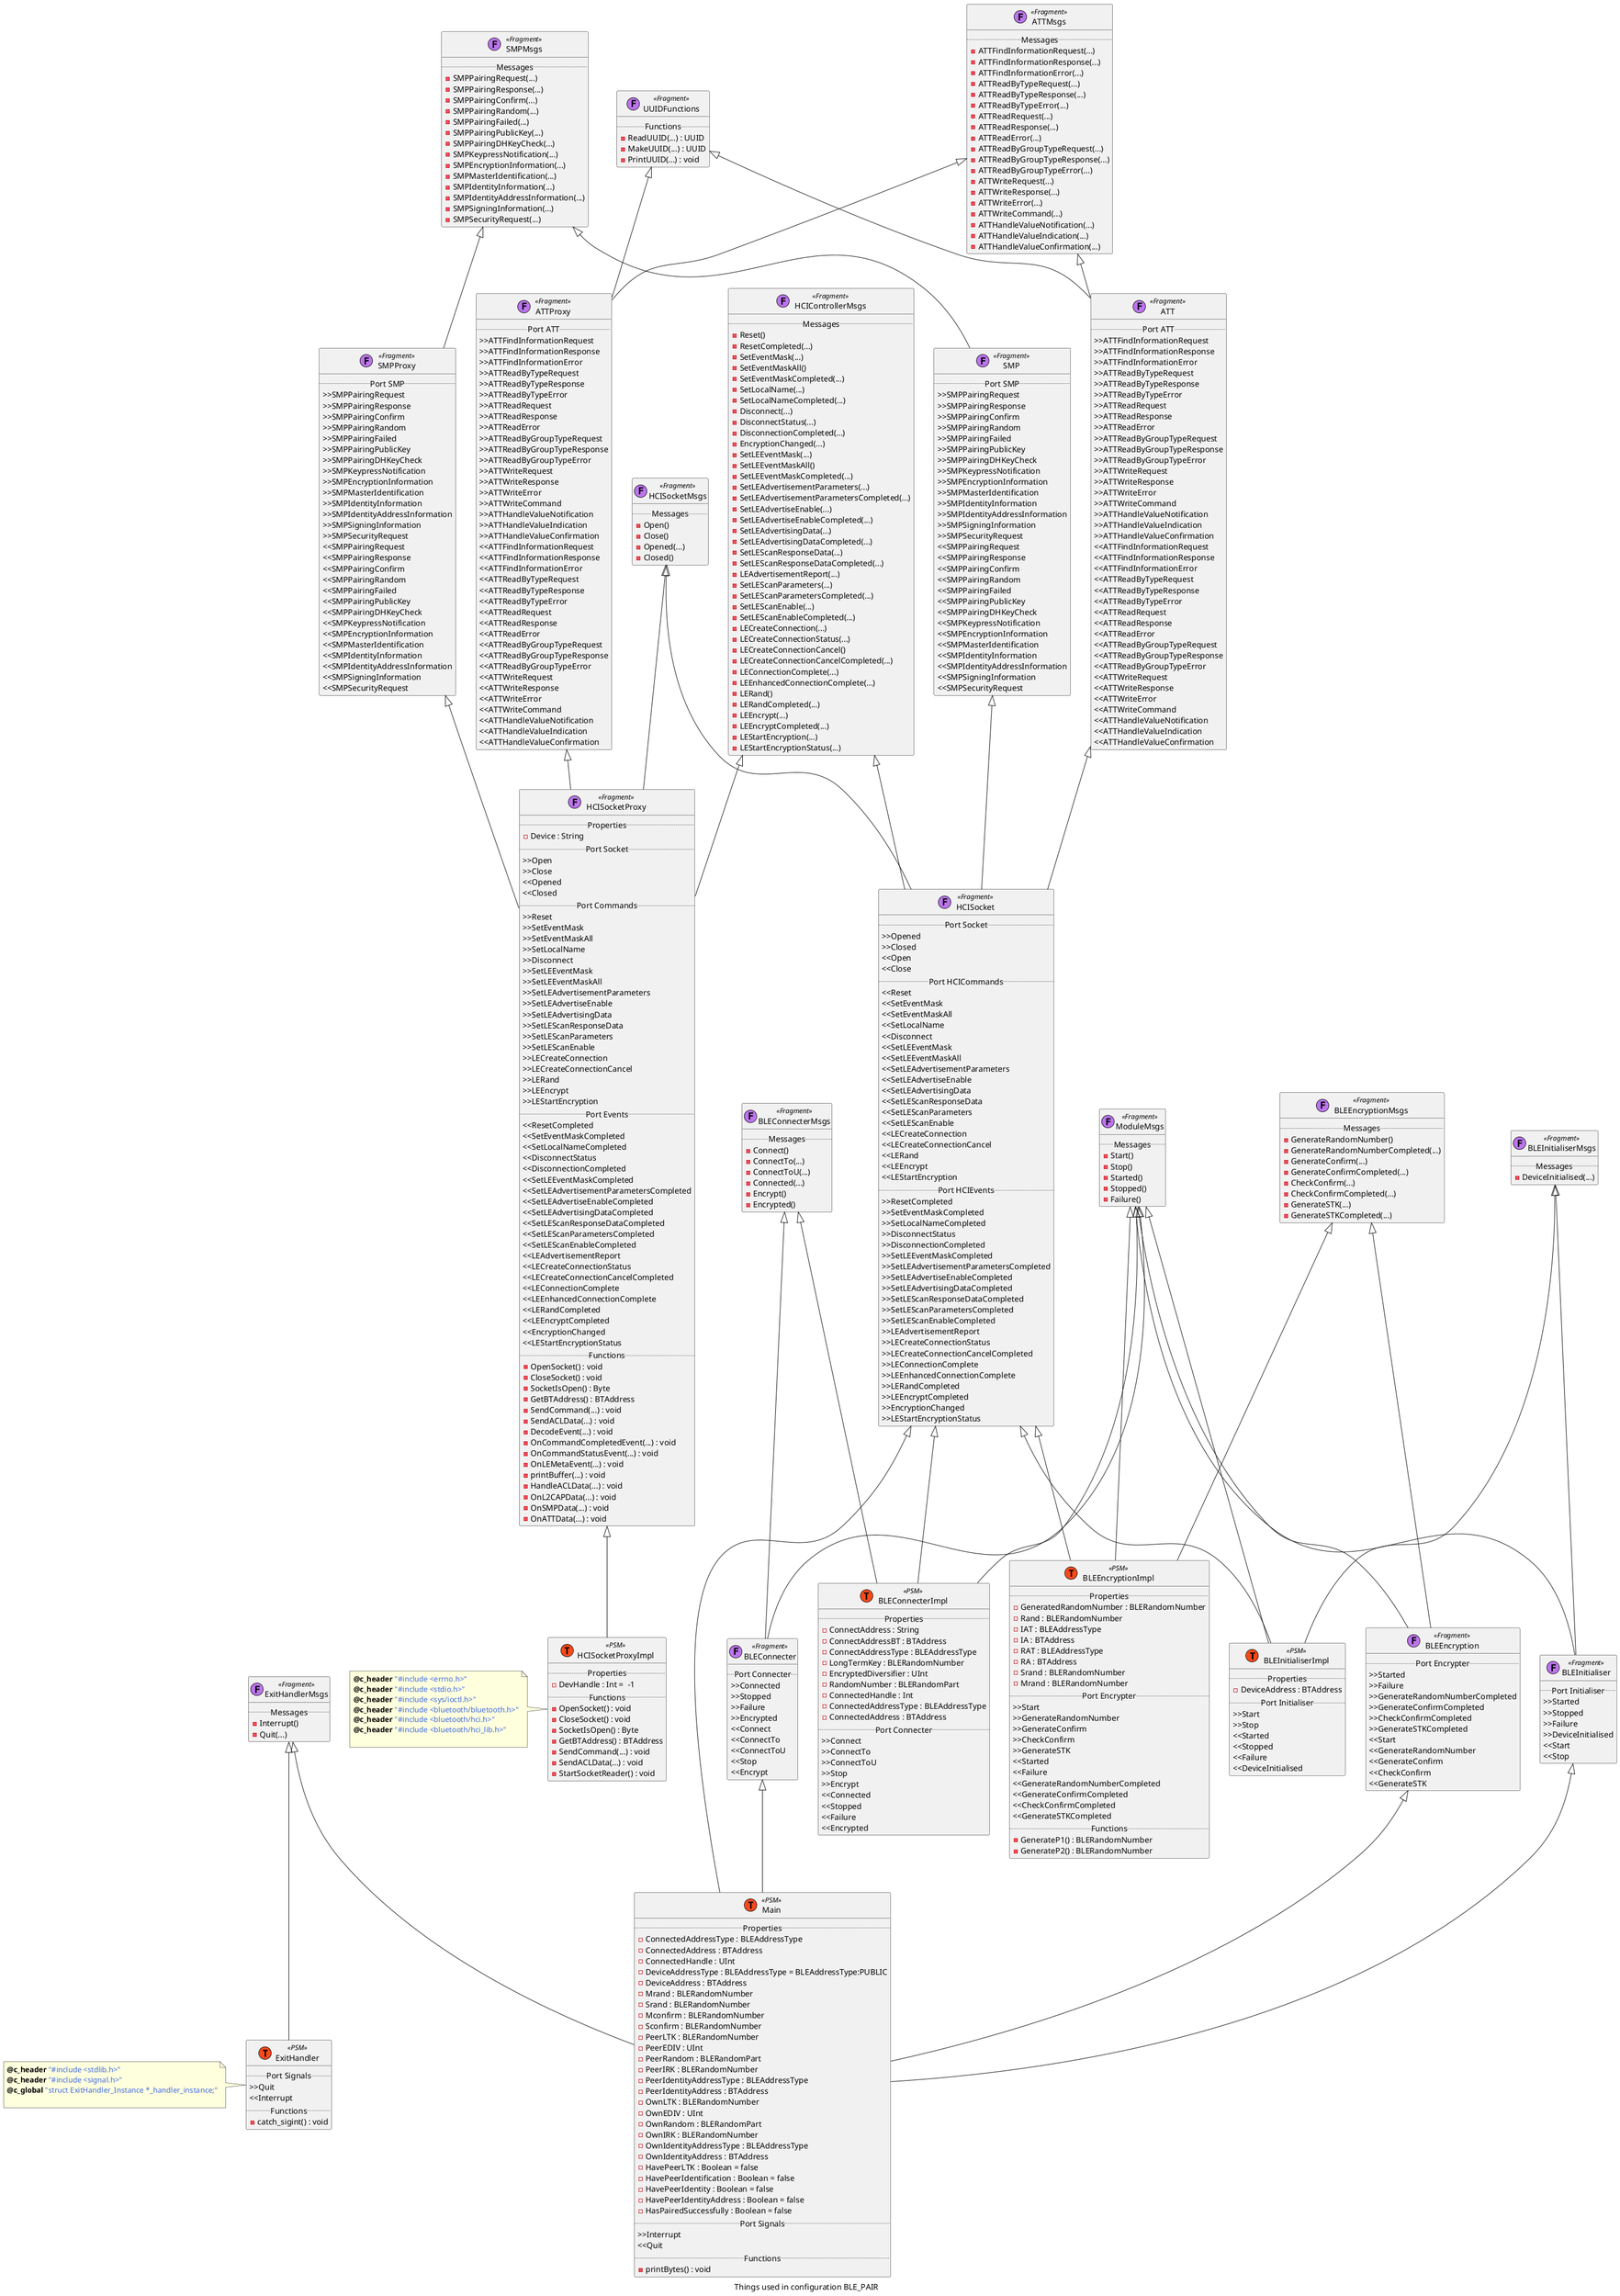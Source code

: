 @startuml
caption Things used in configuration BLE_PAIR
class BLEInitialiserImpl <<(T,#F94918)PSM>> {
..Properties..
-DeviceAddress : BTAddress
..Port Initialiser..
>>Start
>>Stop
<<Started
<<Stopped
<<Failure
<<DeviceInitialised
}
class ModuleMsgs <<(F,#BC74ED)Fragment>> {
..Messages..
-Start()
-Stop()
-Started()
-Stopped()
-Failure()
}
class BLEInitialiserMsgs <<(F,#BC74ED)Fragment>> {
..Messages..
-DeviceInitialised(...)
}
class HCISocket <<(F,#BC74ED)Fragment>> {
..Port Socket..
>>Opened
>>Closed
<<Open
<<Close
..Port HCICommands..
<<Reset
<<SetEventMask
<<SetEventMaskAll
<<SetLocalName
<<Disconnect
<<SetLEEventMask
<<SetLEEventMaskAll
<<SetLEAdvertisementParameters
<<SetLEAdvertiseEnable
<<SetLEAdvertisingData
<<SetLEScanResponseData
<<SetLEScanParameters
<<SetLEScanEnable
<<LECreateConnection
<<LECreateConnectionCancel
<<LERand
<<LEEncrypt
<<LEStartEncryption
..Port HCIEvents..
>>ResetCompleted
>>SetEventMaskCompleted
>>SetLocalNameCompleted
>>DisconnectStatus
>>DisconnectionCompleted
>>SetLEEventMaskCompleted
>>SetLEAdvertisementParametersCompleted
>>SetLEAdvertiseEnableCompleted
>>SetLEAdvertisingDataCompleted
>>SetLEScanResponseDataCompleted
>>SetLEScanParametersCompleted
>>SetLEScanEnableCompleted
>>LEAdvertisementReport
>>LECreateConnectionStatus
>>LECreateConnectionCancelCompleted
>>LEConnectionComplete
>>LEEnhancedConnectionComplete
>>LERandCompleted
>>LEEncryptCompleted
>>EncryptionChanged
>>LEStartEncryptionStatus
}
class HCISocketMsgs <<(F,#BC74ED)Fragment>> {
..Messages..
-Open()
-Close()
-Opened(...)
-Closed()
}
class HCIControllerMsgs <<(F,#BC74ED)Fragment>> {
..Messages..
-Reset()
-ResetCompleted(...)
-SetEventMask(...)
-SetEventMaskAll()
-SetEventMaskCompleted(...)
-SetLocalName(...)
-SetLocalNameCompleted(...)
-Disconnect(...)
-DisconnectStatus(...)
-DisconnectionCompleted(...)
-EncryptionChanged(...)
-SetLEEventMask(...)
-SetLEEventMaskAll()
-SetLEEventMaskCompleted(...)
-SetLEAdvertisementParameters(...)
-SetLEAdvertisementParametersCompleted(...)
-SetLEAdvertiseEnable(...)
-SetLEAdvertiseEnableCompleted(...)
-SetLEAdvertisingData(...)
-SetLEAdvertisingDataCompleted(...)
-SetLEScanResponseData(...)
-SetLEScanResponseDataCompleted(...)
-LEAdvertisementReport(...)
-SetLEScanParameters(...)
-SetLEScanParametersCompleted(...)
-SetLEScanEnable(...)
-SetLEScanEnableCompleted(...)
-LECreateConnection(...)
-LECreateConnectionStatus(...)
-LECreateConnectionCancel()
-LECreateConnectionCancelCompleted(...)
-LEConnectionComplete(...)
-LEEnhancedConnectionComplete(...)
-LERand()
-LERandCompleted(...)
-LEEncrypt(...)
-LEEncryptCompleted(...)
-LEStartEncryption(...)
-LEStartEncryptionStatus(...)
}
class SMP <<(F,#BC74ED)Fragment>> {
..Port SMP..
>>SMPPairingRequest
>>SMPPairingResponse
>>SMPPairingConfirm
>>SMPPairingRandom
>>SMPPairingFailed
>>SMPPairingPublicKey
>>SMPPairingDHKeyCheck
>>SMPKeypressNotification
>>SMPEncryptionInformation
>>SMPMasterIdentification
>>SMPIdentityInformation
>>SMPIdentityAddressInformation
>>SMPSigningInformation
>>SMPSecurityRequest
<<SMPPairingRequest
<<SMPPairingResponse
<<SMPPairingConfirm
<<SMPPairingRandom
<<SMPPairingFailed
<<SMPPairingPublicKey
<<SMPPairingDHKeyCheck
<<SMPKeypressNotification
<<SMPEncryptionInformation
<<SMPMasterIdentification
<<SMPIdentityInformation
<<SMPIdentityAddressInformation
<<SMPSigningInformation
<<SMPSecurityRequest
}
class SMPMsgs <<(F,#BC74ED)Fragment>> {
..Messages..
-SMPPairingRequest(...)
-SMPPairingResponse(...)
-SMPPairingConfirm(...)
-SMPPairingRandom(...)
-SMPPairingFailed(...)
-SMPPairingPublicKey(...)
-SMPPairingDHKeyCheck(...)
-SMPKeypressNotification(...)
-SMPEncryptionInformation(...)
-SMPMasterIdentification(...)
-SMPIdentityInformation(...)
-SMPIdentityAddressInformation(...)
-SMPSigningInformation(...)
-SMPSecurityRequest(...)
}
class ATT <<(F,#BC74ED)Fragment>> {
..Port ATT..
>>ATTFindInformationRequest
>>ATTFindInformationResponse
>>ATTFindInformationError
>>ATTReadByTypeRequest
>>ATTReadByTypeResponse
>>ATTReadByTypeError
>>ATTReadRequest
>>ATTReadResponse
>>ATTReadError
>>ATTReadByGroupTypeRequest
>>ATTReadByGroupTypeResponse
>>ATTReadByGroupTypeError
>>ATTWriteRequest
>>ATTWriteResponse
>>ATTWriteError
>>ATTWriteCommand
>>ATTHandleValueNotification
>>ATTHandleValueIndication
>>ATTHandleValueConfirmation
<<ATTFindInformationRequest
<<ATTFindInformationResponse
<<ATTFindInformationError
<<ATTReadByTypeRequest
<<ATTReadByTypeResponse
<<ATTReadByTypeError
<<ATTReadRequest
<<ATTReadResponse
<<ATTReadError
<<ATTReadByGroupTypeRequest
<<ATTReadByGroupTypeResponse
<<ATTReadByGroupTypeError
<<ATTWriteRequest
<<ATTWriteResponse
<<ATTWriteError
<<ATTWriteCommand
<<ATTHandleValueNotification
<<ATTHandleValueIndication
<<ATTHandleValueConfirmation
}
class ATTMsgs <<(F,#BC74ED)Fragment>> {
..Messages..
-ATTFindInformationRequest(...)
-ATTFindInformationResponse(...)
-ATTFindInformationError(...)
-ATTReadByTypeRequest(...)
-ATTReadByTypeResponse(...)
-ATTReadByTypeError(...)
-ATTReadRequest(...)
-ATTReadResponse(...)
-ATTReadError(...)
-ATTReadByGroupTypeRequest(...)
-ATTReadByGroupTypeResponse(...)
-ATTReadByGroupTypeError(...)
-ATTWriteRequest(...)
-ATTWriteResponse(...)
-ATTWriteError(...)
-ATTWriteCommand(...)
-ATTHandleValueNotification(...)
-ATTHandleValueIndication(...)
-ATTHandleValueConfirmation(...)
}
class UUIDFunctions <<(F,#BC74ED)Fragment>> {
..Functions..
-ReadUUID(...) : UUID
-MakeUUID(...) : UUID
-PrintUUID(...) : void
}
class BLEEncryptionImpl <<(T,#F94918)PSM>> {
..Properties..
-GeneratedRandomNumber : BLERandomNumber
-Rand : BLERandomNumber
-IAT : BLEAddressType
-IA : BTAddress
-RAT : BLEAddressType
-RA : BTAddress
-Srand : BLERandomNumber
-Mrand : BLERandomNumber
..Port Encrypter..
>>Start
>>GenerateRandomNumber
>>GenerateConfirm
>>CheckConfirm
>>GenerateSTK
<<Started
<<Failure
<<GenerateRandomNumberCompleted
<<GenerateConfirmCompleted
<<CheckConfirmCompleted
<<GenerateSTKCompleted
..Functions..
-GenerateP1() : BLERandomNumber
-GenerateP2() : BLERandomNumber
}
class BLEEncryptionMsgs <<(F,#BC74ED)Fragment>> {
..Messages..
-GenerateRandomNumber()
-GenerateRandomNumberCompleted(...)
-GenerateConfirm(...)
-GenerateConfirmCompleted(...)
-CheckConfirm(...)
-CheckConfirmCompleted(...)
-GenerateSTK(...)
-GenerateSTKCompleted(...)
}
class Main <<(T,#F94918)PSM>> {
..Properties..
-ConnectedAddressType : BLEAddressType
-ConnectedAddress : BTAddress
-ConnectedHandle : UInt
-DeviceAddressType : BLEAddressType = BLEAddressType:PUBLIC
-DeviceAddress : BTAddress
-Mrand : BLERandomNumber
-Srand : BLERandomNumber
-Mconfirm : BLERandomNumber
-Sconfirm : BLERandomNumber
-PeerLTK : BLERandomNumber
-PeerEDIV : UInt
-PeerRandom : BLERandomPart
-PeerIRK : BLERandomNumber
-PeerIdentityAddressType : BLEAddressType
-PeerIdentityAddress : BTAddress
-OwnLTK : BLERandomNumber
-OwnEDIV : UInt
-OwnRandom : BLERandomPart
-OwnIRK : BLERandomNumber
-OwnIdentityAddressType : BLEAddressType
-OwnIdentityAddress : BTAddress
-HavePeerLTK : Boolean = false
-HavePeerIdentification : Boolean = false
-HavePeerIdentity : Boolean = false
-HavePeerIdentityAddress : Boolean = false
-HasPairedSuccessfully : Boolean = false
..Port Signals..
>>Interrupt
<<Quit
..Functions..
-printBytes() : void
}
class BLEInitialiser <<(F,#BC74ED)Fragment>> {
..Port Initialiser..
>>Started
>>Stopped
>>Failure
>>DeviceInitialised
<<Start
<<Stop
}
class BLEConnecter <<(F,#BC74ED)Fragment>> {
..Port Connecter..
>>Connected
>>Stopped
>>Failure
>>Encrypted
<<Connect
<<ConnectTo
<<ConnectToU
<<Stop
<<Encrypt
}
class BLEConnecterMsgs <<(F,#BC74ED)Fragment>> {
..Messages..
-Connect()
-ConnectTo(...)
-ConnectToU(...)
-Connected(...)
-Encrypt()
-Encrypted()
}
class ExitHandlerMsgs <<(F,#BC74ED)Fragment>> {
..Messages..
-Interrupt()
-Quit(...)
}
class BLEEncryption <<(F,#BC74ED)Fragment>> {
..Port Encrypter..
>>Started
>>Failure
>>GenerateRandomNumberCompleted
>>GenerateConfirmCompleted
>>CheckConfirmCompleted
>>GenerateSTKCompleted
<<Start
<<GenerateRandomNumber
<<GenerateConfirm
<<CheckConfirm
<<GenerateSTK
}
class ExitHandler <<(T,#F94918)PSM>> {
..Port Signals..
>>Quit
<<Interrupt
..Functions..
-catch_sigint() : void
}
note left of ExitHandler : <b>@c_header</b> <color:royalBlue>"#include <stdlib.h>"</color>\n<b>@c_header</b> <color:royalBlue>"#include <signal.h>"</color>\n<b>@c_global</b> <color:royalBlue>"struct ExitHandler_Instance *_handler_instance;"</color>\n
class HCISocketProxyImpl <<(T,#F94918)PSM>> {
..Properties..
-DevHandle : Int =  -1
..Functions..
-OpenSocket() : void
-CloseSocket() : void
-SocketIsOpen() : Byte
-GetBTAddress() : BTAddress
-SendCommand(...) : void
-SendACLData(...) : void
-StartSocketReader() : void
}
note left of HCISocketProxyImpl : <b>@c_header</b> <color:royalBlue>"#include <errno.h>"</color>\n<b>@c_header</b> <color:royalBlue>"#include <stdio.h>"</color>\n<b>@c_header</b> <color:royalBlue>"#include <sys/ioctl.h>"</color>\n<b>@c_header</b> <color:royalBlue>"#include <bluetooth/bluetooth.h>"</color>\n<b>@c_header</b> <color:royalBlue>"#include <bluetooth/hci.h>"</color>\n<b>@c_header</b> <color:royalBlue>"#include <bluetooth/hci_lib.h>"</color>\n
class HCISocketProxy <<(F,#BC74ED)Fragment>> {
..Properties..
-Device : String
..Port Socket..
>>Open
>>Close
<<Opened
<<Closed
..Port Commands..
>>Reset
>>SetEventMask
>>SetEventMaskAll
>>SetLocalName
>>Disconnect
>>SetLEEventMask
>>SetLEEventMaskAll
>>SetLEAdvertisementParameters
>>SetLEAdvertiseEnable
>>SetLEAdvertisingData
>>SetLEScanResponseData
>>SetLEScanParameters
>>SetLEScanEnable
>>LECreateConnection
>>LECreateConnectionCancel
>>LERand
>>LEEncrypt
>>LEStartEncryption
..Port Events..
<<ResetCompleted
<<SetEventMaskCompleted
<<SetLocalNameCompleted
<<DisconnectStatus
<<DisconnectionCompleted
<<SetLEEventMaskCompleted
<<SetLEAdvertisementParametersCompleted
<<SetLEAdvertiseEnableCompleted
<<SetLEAdvertisingDataCompleted
<<SetLEScanResponseDataCompleted
<<SetLEScanParametersCompleted
<<SetLEScanEnableCompleted
<<LEAdvertisementReport
<<LECreateConnectionStatus
<<LECreateConnectionCancelCompleted
<<LEConnectionComplete
<<LEEnhancedConnectionComplete
<<LERandCompleted
<<LEEncryptCompleted
<<EncryptionChanged
<<LEStartEncryptionStatus
..Functions..
-OpenSocket() : void
-CloseSocket() : void
-SocketIsOpen() : Byte
-GetBTAddress() : BTAddress
-SendCommand(...) : void
-SendACLData(...) : void
-DecodeEvent(...) : void
-OnCommandCompletedEvent(...) : void
-OnCommandStatusEvent(...) : void
-OnLEMetaEvent(...) : void
-printBuffer(...) : void
-HandleACLData(...) : void
-OnL2CAPData(...) : void
-OnSMPData(...) : void
-OnATTData(...) : void
}
class SMPProxy <<(F,#BC74ED)Fragment>> {
..Port SMP..
>>SMPPairingRequest
>>SMPPairingResponse
>>SMPPairingConfirm
>>SMPPairingRandom
>>SMPPairingFailed
>>SMPPairingPublicKey
>>SMPPairingDHKeyCheck
>>SMPKeypressNotification
>>SMPEncryptionInformation
>>SMPMasterIdentification
>>SMPIdentityInformation
>>SMPIdentityAddressInformation
>>SMPSigningInformation
>>SMPSecurityRequest
<<SMPPairingRequest
<<SMPPairingResponse
<<SMPPairingConfirm
<<SMPPairingRandom
<<SMPPairingFailed
<<SMPPairingPublicKey
<<SMPPairingDHKeyCheck
<<SMPKeypressNotification
<<SMPEncryptionInformation
<<SMPMasterIdentification
<<SMPIdentityInformation
<<SMPIdentityAddressInformation
<<SMPSigningInformation
<<SMPSecurityRequest
}
class ATTProxy <<(F,#BC74ED)Fragment>> {
..Port ATT..
>>ATTFindInformationRequest
>>ATTFindInformationResponse
>>ATTFindInformationError
>>ATTReadByTypeRequest
>>ATTReadByTypeResponse
>>ATTReadByTypeError
>>ATTReadRequest
>>ATTReadResponse
>>ATTReadError
>>ATTReadByGroupTypeRequest
>>ATTReadByGroupTypeResponse
>>ATTReadByGroupTypeError
>>ATTWriteRequest
>>ATTWriteResponse
>>ATTWriteError
>>ATTWriteCommand
>>ATTHandleValueNotification
>>ATTHandleValueIndication
>>ATTHandleValueConfirmation
<<ATTFindInformationRequest
<<ATTFindInformationResponse
<<ATTFindInformationError
<<ATTReadByTypeRequest
<<ATTReadByTypeResponse
<<ATTReadByTypeError
<<ATTReadRequest
<<ATTReadResponse
<<ATTReadError
<<ATTReadByGroupTypeRequest
<<ATTReadByGroupTypeResponse
<<ATTReadByGroupTypeError
<<ATTWriteRequest
<<ATTWriteResponse
<<ATTWriteError
<<ATTWriteCommand
<<ATTHandleValueNotification
<<ATTHandleValueIndication
<<ATTHandleValueConfirmation
}
class BLEConnecterImpl <<(T,#F94918)PSM>> {
..Properties..
-ConnectAddress : String
-ConnectAddressBT : BTAddress
-ConnectAddressType : BLEAddressType
-LongTermKey : BLERandomNumber
-EncryptedDiversifier : UInt
-RandomNumber : BLERandomPart
-ConnectedHandle : Int
-ConnectedAddressType : BLEAddressType
-ConnectedAddress : BTAddress
..Port Connecter..
>>Connect
>>ConnectTo
>>ConnectToU
>>Stop
>>Encrypt
<<Connected
<<Stopped
<<Failure
<<Encrypted
}
ModuleMsgs <|-- BLEInitialiserImpl
BLEInitialiserMsgs <|-- BLEInitialiserImpl
HCISocket <|-- BLEInitialiserImpl
HCISocketMsgs <|-- HCISocket
HCIControllerMsgs <|-- HCISocket
SMP <|-- HCISocket
SMPMsgs <|-- SMP
ATT <|-- HCISocket
ATTMsgs <|-- ATT
UUIDFunctions <|-- ATT
ModuleMsgs <|-- BLEEncryptionImpl
BLEEncryptionMsgs <|-- BLEEncryptionImpl
HCISocket <|-- BLEEncryptionImpl
BLEInitialiser <|-- Main
ModuleMsgs <|-- BLEInitialiser
BLEInitialiserMsgs <|-- BLEInitialiser
BLEConnecter <|-- Main
ModuleMsgs <|-- BLEConnecter
BLEConnecterMsgs <|-- BLEConnecter
ExitHandlerMsgs <|-- Main
BLEEncryption <|-- Main
ModuleMsgs <|-- BLEEncryption
BLEEncryptionMsgs <|-- BLEEncryption
HCISocket <|-- Main
ExitHandlerMsgs <|-- ExitHandler
HCISocketProxy <|-- HCISocketProxyImpl
HCISocketMsgs <|-- HCISocketProxy
HCIControllerMsgs <|-- HCISocketProxy
SMPProxy <|-- HCISocketProxy
SMPMsgs <|-- SMPProxy
ATTProxy <|-- HCISocketProxy
ATTMsgs <|-- ATTProxy
UUIDFunctions <|-- ATTProxy
ModuleMsgs <|-- BLEConnecterImpl
BLEConnecterMsgs <|-- BLEConnecterImpl
HCISocket <|-- BLEConnecterImpl
@enduml